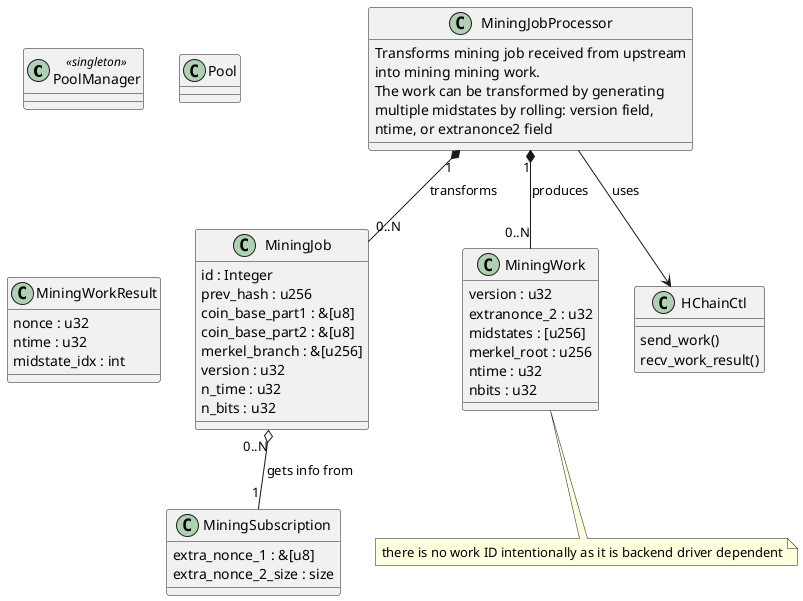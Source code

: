 @startuml

class PoolManager <<singleton>> {
}

class Pool {

}

class MiningSubscription {
  extra_nonce_1 : &[u8]
  extra_nonce_2_size : size
}

class MiningJob {
  id : Integer
  prev_hash : u256
  coin_base_part1 : &[u8]
  coin_base_part2 : &[u8]
  merkel_branch : &[u256]
  version : u32
  n_time : u32
  n_bits : u32

}
class MiningJobProcessor {
Transforms mining job received from upstream
into mining mining work.
The work can be transformed by generating
multiple midstates by rolling: version field,
ntime, or extranonce2 field
}
class MiningWork {
  version : u32
  extranonce_2 : u32
  midstates : [u256]
  merkel_root : u256
  ntime : u32
  nbits : u32
}

class MiningWorkResult {
  nonce : u32
  ntime : u32
  midstate_idx : int
}
note "there is no work ID intentionally as it is backend driver dependent" as MWN1

MiningWork .. MWN1

class HChainCtl {
  send_work()
  recv_work_result()
}

class MiningJobProcessor {
}

MiningJob "0..N" o-- "1" MiningSubscription : gets info from

'MiningSubscription "" o-- ""

MiningJobProcessor "1" *-- "0..N" MiningJob : transforms
MiningJobProcessor "1" *-- "0..N" MiningWork : produces
MiningJobProcessor --> HChainCtl : uses



@enduml